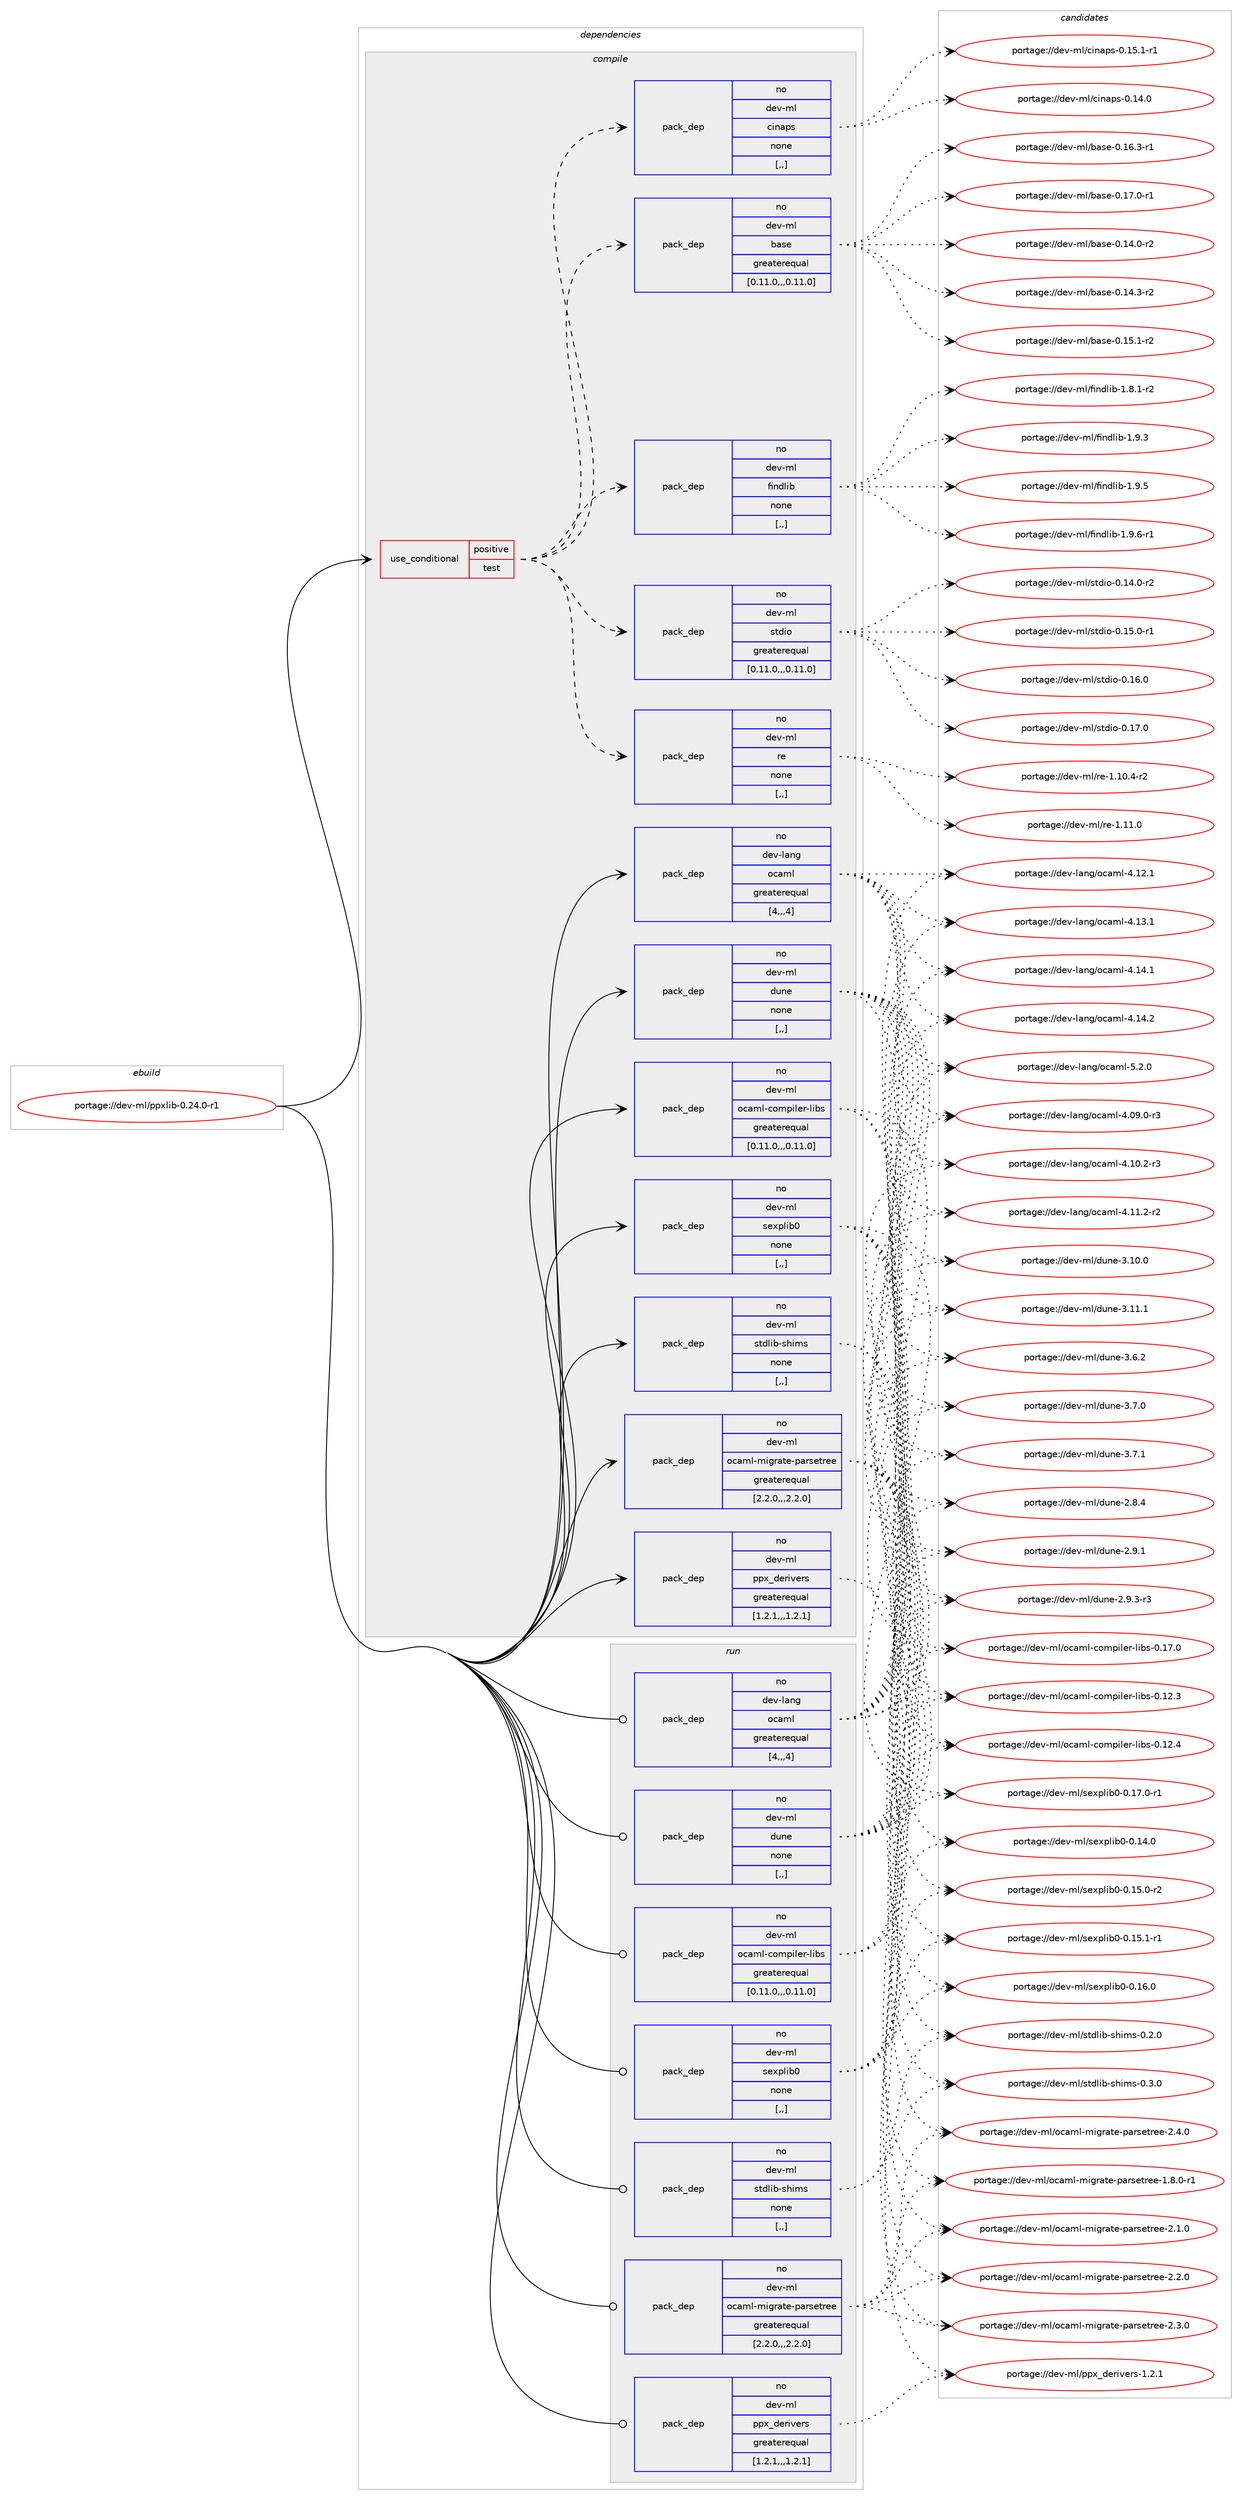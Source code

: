 digraph prolog {

# *************
# Graph options
# *************

newrank=true;
concentrate=true;
compound=true;
graph [rankdir=LR,fontname=Helvetica,fontsize=10,ranksep=1.5];#, ranksep=2.5, nodesep=0.2];
edge  [arrowhead=vee];
node  [fontname=Helvetica,fontsize=10];

# **********
# The ebuild
# **********

subgraph cluster_leftcol {
color=gray;
rank=same;
label=<<i>ebuild</i>>;
id [label="portage://dev-ml/ppxlib-0.24.0-r1", color=red, width=4, href="../dev-ml/ppxlib-0.24.0-r1.svg"];
}

# ****************
# The dependencies
# ****************

subgraph cluster_midcol {
color=gray;
label=<<i>dependencies</i>>;
subgraph cluster_compile {
fillcolor="#eeeeee";
style=filled;
label=<<i>compile</i>>;
subgraph cond28883 {
dependency121241 [label=<<TABLE BORDER="0" CELLBORDER="1" CELLSPACING="0" CELLPADDING="4"><TR><TD ROWSPAN="3" CELLPADDING="10">use_conditional</TD></TR><TR><TD>positive</TD></TR><TR><TD>test</TD></TR></TABLE>>, shape=none, color=red];
subgraph pack91192 {
dependency121242 [label=<<TABLE BORDER="0" CELLBORDER="1" CELLSPACING="0" CELLPADDING="4" WIDTH="220"><TR><TD ROWSPAN="6" CELLPADDING="30">pack_dep</TD></TR><TR><TD WIDTH="110">no</TD></TR><TR><TD>dev-ml</TD></TR><TR><TD>findlib</TD></TR><TR><TD>none</TD></TR><TR><TD>[,,]</TD></TR></TABLE>>, shape=none, color=blue];
}
dependency121241:e -> dependency121242:w [weight=20,style="dashed",arrowhead="vee"];
subgraph pack91193 {
dependency121243 [label=<<TABLE BORDER="0" CELLBORDER="1" CELLSPACING="0" CELLPADDING="4" WIDTH="220"><TR><TD ROWSPAN="6" CELLPADDING="30">pack_dep</TD></TR><TR><TD WIDTH="110">no</TD></TR><TR><TD>dev-ml</TD></TR><TR><TD>base</TD></TR><TR><TD>greaterequal</TD></TR><TR><TD>[0.11.0,,,0.11.0]</TD></TR></TABLE>>, shape=none, color=blue];
}
dependency121241:e -> dependency121243:w [weight=20,style="dashed",arrowhead="vee"];
subgraph pack91194 {
dependency121244 [label=<<TABLE BORDER="0" CELLBORDER="1" CELLSPACING="0" CELLPADDING="4" WIDTH="220"><TR><TD ROWSPAN="6" CELLPADDING="30">pack_dep</TD></TR><TR><TD WIDTH="110">no</TD></TR><TR><TD>dev-ml</TD></TR><TR><TD>cinaps</TD></TR><TR><TD>none</TD></TR><TR><TD>[,,]</TD></TR></TABLE>>, shape=none, color=blue];
}
dependency121241:e -> dependency121244:w [weight=20,style="dashed",arrowhead="vee"];
subgraph pack91195 {
dependency121245 [label=<<TABLE BORDER="0" CELLBORDER="1" CELLSPACING="0" CELLPADDING="4" WIDTH="220"><TR><TD ROWSPAN="6" CELLPADDING="30">pack_dep</TD></TR><TR><TD WIDTH="110">no</TD></TR><TR><TD>dev-ml</TD></TR><TR><TD>re</TD></TR><TR><TD>none</TD></TR><TR><TD>[,,]</TD></TR></TABLE>>, shape=none, color=blue];
}
dependency121241:e -> dependency121245:w [weight=20,style="dashed",arrowhead="vee"];
subgraph pack91196 {
dependency121246 [label=<<TABLE BORDER="0" CELLBORDER="1" CELLSPACING="0" CELLPADDING="4" WIDTH="220"><TR><TD ROWSPAN="6" CELLPADDING="30">pack_dep</TD></TR><TR><TD WIDTH="110">no</TD></TR><TR><TD>dev-ml</TD></TR><TR><TD>stdio</TD></TR><TR><TD>greaterequal</TD></TR><TR><TD>[0.11.0,,,0.11.0]</TD></TR></TABLE>>, shape=none, color=blue];
}
dependency121241:e -> dependency121246:w [weight=20,style="dashed",arrowhead="vee"];
}
id:e -> dependency121241:w [weight=20,style="solid",arrowhead="vee"];
subgraph pack91197 {
dependency121247 [label=<<TABLE BORDER="0" CELLBORDER="1" CELLSPACING="0" CELLPADDING="4" WIDTH="220"><TR><TD ROWSPAN="6" CELLPADDING="30">pack_dep</TD></TR><TR><TD WIDTH="110">no</TD></TR><TR><TD>dev-lang</TD></TR><TR><TD>ocaml</TD></TR><TR><TD>greaterequal</TD></TR><TR><TD>[4,,,4]</TD></TR></TABLE>>, shape=none, color=blue];
}
id:e -> dependency121247:w [weight=20,style="solid",arrowhead="vee"];
subgraph pack91198 {
dependency121248 [label=<<TABLE BORDER="0" CELLBORDER="1" CELLSPACING="0" CELLPADDING="4" WIDTH="220"><TR><TD ROWSPAN="6" CELLPADDING="30">pack_dep</TD></TR><TR><TD WIDTH="110">no</TD></TR><TR><TD>dev-ml</TD></TR><TR><TD>dune</TD></TR><TR><TD>none</TD></TR><TR><TD>[,,]</TD></TR></TABLE>>, shape=none, color=blue];
}
id:e -> dependency121248:w [weight=20,style="solid",arrowhead="vee"];
subgraph pack91199 {
dependency121249 [label=<<TABLE BORDER="0" CELLBORDER="1" CELLSPACING="0" CELLPADDING="4" WIDTH="220"><TR><TD ROWSPAN="6" CELLPADDING="30">pack_dep</TD></TR><TR><TD WIDTH="110">no</TD></TR><TR><TD>dev-ml</TD></TR><TR><TD>ocaml-compiler-libs</TD></TR><TR><TD>greaterequal</TD></TR><TR><TD>[0.11.0,,,0.11.0]</TD></TR></TABLE>>, shape=none, color=blue];
}
id:e -> dependency121249:w [weight=20,style="solid",arrowhead="vee"];
subgraph pack91200 {
dependency121250 [label=<<TABLE BORDER="0" CELLBORDER="1" CELLSPACING="0" CELLPADDING="4" WIDTH="220"><TR><TD ROWSPAN="6" CELLPADDING="30">pack_dep</TD></TR><TR><TD WIDTH="110">no</TD></TR><TR><TD>dev-ml</TD></TR><TR><TD>ocaml-migrate-parsetree</TD></TR><TR><TD>greaterequal</TD></TR><TR><TD>[2.2.0,,,2.2.0]</TD></TR></TABLE>>, shape=none, color=blue];
}
id:e -> dependency121250:w [weight=20,style="solid",arrowhead="vee"];
subgraph pack91201 {
dependency121251 [label=<<TABLE BORDER="0" CELLBORDER="1" CELLSPACING="0" CELLPADDING="4" WIDTH="220"><TR><TD ROWSPAN="6" CELLPADDING="30">pack_dep</TD></TR><TR><TD WIDTH="110">no</TD></TR><TR><TD>dev-ml</TD></TR><TR><TD>ppx_derivers</TD></TR><TR><TD>greaterequal</TD></TR><TR><TD>[1.2.1,,,1.2.1]</TD></TR></TABLE>>, shape=none, color=blue];
}
id:e -> dependency121251:w [weight=20,style="solid",arrowhead="vee"];
subgraph pack91202 {
dependency121252 [label=<<TABLE BORDER="0" CELLBORDER="1" CELLSPACING="0" CELLPADDING="4" WIDTH="220"><TR><TD ROWSPAN="6" CELLPADDING="30">pack_dep</TD></TR><TR><TD WIDTH="110">no</TD></TR><TR><TD>dev-ml</TD></TR><TR><TD>sexplib0</TD></TR><TR><TD>none</TD></TR><TR><TD>[,,]</TD></TR></TABLE>>, shape=none, color=blue];
}
id:e -> dependency121252:w [weight=20,style="solid",arrowhead="vee"];
subgraph pack91203 {
dependency121253 [label=<<TABLE BORDER="0" CELLBORDER="1" CELLSPACING="0" CELLPADDING="4" WIDTH="220"><TR><TD ROWSPAN="6" CELLPADDING="30">pack_dep</TD></TR><TR><TD WIDTH="110">no</TD></TR><TR><TD>dev-ml</TD></TR><TR><TD>stdlib-shims</TD></TR><TR><TD>none</TD></TR><TR><TD>[,,]</TD></TR></TABLE>>, shape=none, color=blue];
}
id:e -> dependency121253:w [weight=20,style="solid",arrowhead="vee"];
}
subgraph cluster_compileandrun {
fillcolor="#eeeeee";
style=filled;
label=<<i>compile and run</i>>;
}
subgraph cluster_run {
fillcolor="#eeeeee";
style=filled;
label=<<i>run</i>>;
subgraph pack91204 {
dependency121254 [label=<<TABLE BORDER="0" CELLBORDER="1" CELLSPACING="0" CELLPADDING="4" WIDTH="220"><TR><TD ROWSPAN="6" CELLPADDING="30">pack_dep</TD></TR><TR><TD WIDTH="110">no</TD></TR><TR><TD>dev-lang</TD></TR><TR><TD>ocaml</TD></TR><TR><TD>greaterequal</TD></TR><TR><TD>[4,,,4]</TD></TR></TABLE>>, shape=none, color=blue];
}
id:e -> dependency121254:w [weight=20,style="solid",arrowhead="odot"];
subgraph pack91205 {
dependency121255 [label=<<TABLE BORDER="0" CELLBORDER="1" CELLSPACING="0" CELLPADDING="4" WIDTH="220"><TR><TD ROWSPAN="6" CELLPADDING="30">pack_dep</TD></TR><TR><TD WIDTH="110">no</TD></TR><TR><TD>dev-ml</TD></TR><TR><TD>dune</TD></TR><TR><TD>none</TD></TR><TR><TD>[,,]</TD></TR></TABLE>>, shape=none, color=blue];
}
id:e -> dependency121255:w [weight=20,style="solid",arrowhead="odot"];
subgraph pack91206 {
dependency121256 [label=<<TABLE BORDER="0" CELLBORDER="1" CELLSPACING="0" CELLPADDING="4" WIDTH="220"><TR><TD ROWSPAN="6" CELLPADDING="30">pack_dep</TD></TR><TR><TD WIDTH="110">no</TD></TR><TR><TD>dev-ml</TD></TR><TR><TD>ocaml-compiler-libs</TD></TR><TR><TD>greaterequal</TD></TR><TR><TD>[0.11.0,,,0.11.0]</TD></TR></TABLE>>, shape=none, color=blue];
}
id:e -> dependency121256:w [weight=20,style="solid",arrowhead="odot"];
subgraph pack91207 {
dependency121257 [label=<<TABLE BORDER="0" CELLBORDER="1" CELLSPACING="0" CELLPADDING="4" WIDTH="220"><TR><TD ROWSPAN="6" CELLPADDING="30">pack_dep</TD></TR><TR><TD WIDTH="110">no</TD></TR><TR><TD>dev-ml</TD></TR><TR><TD>ocaml-migrate-parsetree</TD></TR><TR><TD>greaterequal</TD></TR><TR><TD>[2.2.0,,,2.2.0]</TD></TR></TABLE>>, shape=none, color=blue];
}
id:e -> dependency121257:w [weight=20,style="solid",arrowhead="odot"];
subgraph pack91208 {
dependency121258 [label=<<TABLE BORDER="0" CELLBORDER="1" CELLSPACING="0" CELLPADDING="4" WIDTH="220"><TR><TD ROWSPAN="6" CELLPADDING="30">pack_dep</TD></TR><TR><TD WIDTH="110">no</TD></TR><TR><TD>dev-ml</TD></TR><TR><TD>ppx_derivers</TD></TR><TR><TD>greaterequal</TD></TR><TR><TD>[1.2.1,,,1.2.1]</TD></TR></TABLE>>, shape=none, color=blue];
}
id:e -> dependency121258:w [weight=20,style="solid",arrowhead="odot"];
subgraph pack91209 {
dependency121259 [label=<<TABLE BORDER="0" CELLBORDER="1" CELLSPACING="0" CELLPADDING="4" WIDTH="220"><TR><TD ROWSPAN="6" CELLPADDING="30">pack_dep</TD></TR><TR><TD WIDTH="110">no</TD></TR><TR><TD>dev-ml</TD></TR><TR><TD>sexplib0</TD></TR><TR><TD>none</TD></TR><TR><TD>[,,]</TD></TR></TABLE>>, shape=none, color=blue];
}
id:e -> dependency121259:w [weight=20,style="solid",arrowhead="odot"];
subgraph pack91210 {
dependency121260 [label=<<TABLE BORDER="0" CELLBORDER="1" CELLSPACING="0" CELLPADDING="4" WIDTH="220"><TR><TD ROWSPAN="6" CELLPADDING="30">pack_dep</TD></TR><TR><TD WIDTH="110">no</TD></TR><TR><TD>dev-ml</TD></TR><TR><TD>stdlib-shims</TD></TR><TR><TD>none</TD></TR><TR><TD>[,,]</TD></TR></TABLE>>, shape=none, color=blue];
}
id:e -> dependency121260:w [weight=20,style="solid",arrowhead="odot"];
}
}

# **************
# The candidates
# **************

subgraph cluster_choices {
rank=same;
color=gray;
label=<<i>candidates</i>>;

subgraph choice91192 {
color=black;
nodesep=1;
choice1001011184510910847102105110100108105984549465646494511450 [label="portage://dev-ml/findlib-1.8.1-r2", color=red, width=4,href="../dev-ml/findlib-1.8.1-r2.svg"];
choice100101118451091084710210511010010810598454946574651 [label="portage://dev-ml/findlib-1.9.3", color=red, width=4,href="../dev-ml/findlib-1.9.3.svg"];
choice100101118451091084710210511010010810598454946574653 [label="portage://dev-ml/findlib-1.9.5", color=red, width=4,href="../dev-ml/findlib-1.9.5.svg"];
choice1001011184510910847102105110100108105984549465746544511449 [label="portage://dev-ml/findlib-1.9.6-r1", color=red, width=4,href="../dev-ml/findlib-1.9.6-r1.svg"];
dependency121242:e -> choice1001011184510910847102105110100108105984549465646494511450:w [style=dotted,weight="100"];
dependency121242:e -> choice100101118451091084710210511010010810598454946574651:w [style=dotted,weight="100"];
dependency121242:e -> choice100101118451091084710210511010010810598454946574653:w [style=dotted,weight="100"];
dependency121242:e -> choice1001011184510910847102105110100108105984549465746544511449:w [style=dotted,weight="100"];
}
subgraph choice91193 {
color=black;
nodesep=1;
choice10010111845109108479897115101454846495246484511450 [label="portage://dev-ml/base-0.14.0-r2", color=red, width=4,href="../dev-ml/base-0.14.0-r2.svg"];
choice10010111845109108479897115101454846495246514511450 [label="portage://dev-ml/base-0.14.3-r2", color=red, width=4,href="../dev-ml/base-0.14.3-r2.svg"];
choice10010111845109108479897115101454846495346494511450 [label="portage://dev-ml/base-0.15.1-r2", color=red, width=4,href="../dev-ml/base-0.15.1-r2.svg"];
choice10010111845109108479897115101454846495446514511449 [label="portage://dev-ml/base-0.16.3-r1", color=red, width=4,href="../dev-ml/base-0.16.3-r1.svg"];
choice10010111845109108479897115101454846495546484511449 [label="portage://dev-ml/base-0.17.0-r1", color=red, width=4,href="../dev-ml/base-0.17.0-r1.svg"];
dependency121243:e -> choice10010111845109108479897115101454846495246484511450:w [style=dotted,weight="100"];
dependency121243:e -> choice10010111845109108479897115101454846495246514511450:w [style=dotted,weight="100"];
dependency121243:e -> choice10010111845109108479897115101454846495346494511450:w [style=dotted,weight="100"];
dependency121243:e -> choice10010111845109108479897115101454846495446514511449:w [style=dotted,weight="100"];
dependency121243:e -> choice10010111845109108479897115101454846495546484511449:w [style=dotted,weight="100"];
}
subgraph choice91194 {
color=black;
nodesep=1;
choice1001011184510910847991051109711211545484649524648 [label="portage://dev-ml/cinaps-0.14.0", color=red, width=4,href="../dev-ml/cinaps-0.14.0.svg"];
choice10010111845109108479910511097112115454846495346494511449 [label="portage://dev-ml/cinaps-0.15.1-r1", color=red, width=4,href="../dev-ml/cinaps-0.15.1-r1.svg"];
dependency121244:e -> choice1001011184510910847991051109711211545484649524648:w [style=dotted,weight="100"];
dependency121244:e -> choice10010111845109108479910511097112115454846495346494511449:w [style=dotted,weight="100"];
}
subgraph choice91195 {
color=black;
nodesep=1;
choice1001011184510910847114101454946494846524511450 [label="portage://dev-ml/re-1.10.4-r2", color=red, width=4,href="../dev-ml/re-1.10.4-r2.svg"];
choice100101118451091084711410145494649494648 [label="portage://dev-ml/re-1.11.0", color=red, width=4,href="../dev-ml/re-1.11.0.svg"];
dependency121245:e -> choice1001011184510910847114101454946494846524511450:w [style=dotted,weight="100"];
dependency121245:e -> choice100101118451091084711410145494649494648:w [style=dotted,weight="100"];
}
subgraph choice91196 {
color=black;
nodesep=1;
choice1001011184510910847115116100105111454846495246484511450 [label="portage://dev-ml/stdio-0.14.0-r2", color=red, width=4,href="../dev-ml/stdio-0.14.0-r2.svg"];
choice1001011184510910847115116100105111454846495346484511449 [label="portage://dev-ml/stdio-0.15.0-r1", color=red, width=4,href="../dev-ml/stdio-0.15.0-r1.svg"];
choice100101118451091084711511610010511145484649544648 [label="portage://dev-ml/stdio-0.16.0", color=red, width=4,href="../dev-ml/stdio-0.16.0.svg"];
choice100101118451091084711511610010511145484649554648 [label="portage://dev-ml/stdio-0.17.0", color=red, width=4,href="../dev-ml/stdio-0.17.0.svg"];
dependency121246:e -> choice1001011184510910847115116100105111454846495246484511450:w [style=dotted,weight="100"];
dependency121246:e -> choice1001011184510910847115116100105111454846495346484511449:w [style=dotted,weight="100"];
dependency121246:e -> choice100101118451091084711511610010511145484649544648:w [style=dotted,weight="100"];
dependency121246:e -> choice100101118451091084711511610010511145484649554648:w [style=dotted,weight="100"];
}
subgraph choice91197 {
color=black;
nodesep=1;
choice1001011184510897110103471119997109108455246485746484511451 [label="portage://dev-lang/ocaml-4.09.0-r3", color=red, width=4,href="../dev-lang/ocaml-4.09.0-r3.svg"];
choice1001011184510897110103471119997109108455246494846504511451 [label="portage://dev-lang/ocaml-4.10.2-r3", color=red, width=4,href="../dev-lang/ocaml-4.10.2-r3.svg"];
choice1001011184510897110103471119997109108455246494946504511450 [label="portage://dev-lang/ocaml-4.11.2-r2", color=red, width=4,href="../dev-lang/ocaml-4.11.2-r2.svg"];
choice100101118451089711010347111999710910845524649504649 [label="portage://dev-lang/ocaml-4.12.1", color=red, width=4,href="../dev-lang/ocaml-4.12.1.svg"];
choice100101118451089711010347111999710910845524649514649 [label="portage://dev-lang/ocaml-4.13.1", color=red, width=4,href="../dev-lang/ocaml-4.13.1.svg"];
choice100101118451089711010347111999710910845524649524649 [label="portage://dev-lang/ocaml-4.14.1", color=red, width=4,href="../dev-lang/ocaml-4.14.1.svg"];
choice100101118451089711010347111999710910845524649524650 [label="portage://dev-lang/ocaml-4.14.2", color=red, width=4,href="../dev-lang/ocaml-4.14.2.svg"];
choice1001011184510897110103471119997109108455346504648 [label="portage://dev-lang/ocaml-5.2.0", color=red, width=4,href="../dev-lang/ocaml-5.2.0.svg"];
dependency121247:e -> choice1001011184510897110103471119997109108455246485746484511451:w [style=dotted,weight="100"];
dependency121247:e -> choice1001011184510897110103471119997109108455246494846504511451:w [style=dotted,weight="100"];
dependency121247:e -> choice1001011184510897110103471119997109108455246494946504511450:w [style=dotted,weight="100"];
dependency121247:e -> choice100101118451089711010347111999710910845524649504649:w [style=dotted,weight="100"];
dependency121247:e -> choice100101118451089711010347111999710910845524649514649:w [style=dotted,weight="100"];
dependency121247:e -> choice100101118451089711010347111999710910845524649524649:w [style=dotted,weight="100"];
dependency121247:e -> choice100101118451089711010347111999710910845524649524650:w [style=dotted,weight="100"];
dependency121247:e -> choice1001011184510897110103471119997109108455346504648:w [style=dotted,weight="100"];
}
subgraph choice91198 {
color=black;
nodesep=1;
choice1001011184510910847100117110101455046564652 [label="portage://dev-ml/dune-2.8.4", color=red, width=4,href="../dev-ml/dune-2.8.4.svg"];
choice1001011184510910847100117110101455046574649 [label="portage://dev-ml/dune-2.9.1", color=red, width=4,href="../dev-ml/dune-2.9.1.svg"];
choice10010111845109108471001171101014550465746514511451 [label="portage://dev-ml/dune-2.9.3-r3", color=red, width=4,href="../dev-ml/dune-2.9.3-r3.svg"];
choice100101118451091084710011711010145514649484648 [label="portage://dev-ml/dune-3.10.0", color=red, width=4,href="../dev-ml/dune-3.10.0.svg"];
choice100101118451091084710011711010145514649494649 [label="portage://dev-ml/dune-3.11.1", color=red, width=4,href="../dev-ml/dune-3.11.1.svg"];
choice1001011184510910847100117110101455146544650 [label="portage://dev-ml/dune-3.6.2", color=red, width=4,href="../dev-ml/dune-3.6.2.svg"];
choice1001011184510910847100117110101455146554648 [label="portage://dev-ml/dune-3.7.0", color=red, width=4,href="../dev-ml/dune-3.7.0.svg"];
choice1001011184510910847100117110101455146554649 [label="portage://dev-ml/dune-3.7.1", color=red, width=4,href="../dev-ml/dune-3.7.1.svg"];
dependency121248:e -> choice1001011184510910847100117110101455046564652:w [style=dotted,weight="100"];
dependency121248:e -> choice1001011184510910847100117110101455046574649:w [style=dotted,weight="100"];
dependency121248:e -> choice10010111845109108471001171101014550465746514511451:w [style=dotted,weight="100"];
dependency121248:e -> choice100101118451091084710011711010145514649484648:w [style=dotted,weight="100"];
dependency121248:e -> choice100101118451091084710011711010145514649494649:w [style=dotted,weight="100"];
dependency121248:e -> choice1001011184510910847100117110101455146544650:w [style=dotted,weight="100"];
dependency121248:e -> choice1001011184510910847100117110101455146554648:w [style=dotted,weight="100"];
dependency121248:e -> choice1001011184510910847100117110101455146554649:w [style=dotted,weight="100"];
}
subgraph choice91199 {
color=black;
nodesep=1;
choice100101118451091084711199971091084599111109112105108101114451081059811545484649504651 [label="portage://dev-ml/ocaml-compiler-libs-0.12.3", color=red, width=4,href="../dev-ml/ocaml-compiler-libs-0.12.3.svg"];
choice100101118451091084711199971091084599111109112105108101114451081059811545484649504652 [label="portage://dev-ml/ocaml-compiler-libs-0.12.4", color=red, width=4,href="../dev-ml/ocaml-compiler-libs-0.12.4.svg"];
choice100101118451091084711199971091084599111109112105108101114451081059811545484649554648 [label="portage://dev-ml/ocaml-compiler-libs-0.17.0", color=red, width=4,href="../dev-ml/ocaml-compiler-libs-0.17.0.svg"];
dependency121249:e -> choice100101118451091084711199971091084599111109112105108101114451081059811545484649504651:w [style=dotted,weight="100"];
dependency121249:e -> choice100101118451091084711199971091084599111109112105108101114451081059811545484649504652:w [style=dotted,weight="100"];
dependency121249:e -> choice100101118451091084711199971091084599111109112105108101114451081059811545484649554648:w [style=dotted,weight="100"];
}
subgraph choice91200 {
color=black;
nodesep=1;
choice10010111845109108471119997109108451091051031149711610145112971141151011161141011014549465646484511449 [label="portage://dev-ml/ocaml-migrate-parsetree-1.8.0-r1", color=red, width=4,href="../dev-ml/ocaml-migrate-parsetree-1.8.0-r1.svg"];
choice1001011184510910847111999710910845109105103114971161014511297114115101116114101101455046494648 [label="portage://dev-ml/ocaml-migrate-parsetree-2.1.0", color=red, width=4,href="../dev-ml/ocaml-migrate-parsetree-2.1.0.svg"];
choice1001011184510910847111999710910845109105103114971161014511297114115101116114101101455046504648 [label="portage://dev-ml/ocaml-migrate-parsetree-2.2.0", color=red, width=4,href="../dev-ml/ocaml-migrate-parsetree-2.2.0.svg"];
choice1001011184510910847111999710910845109105103114971161014511297114115101116114101101455046514648 [label="portage://dev-ml/ocaml-migrate-parsetree-2.3.0", color=red, width=4,href="../dev-ml/ocaml-migrate-parsetree-2.3.0.svg"];
choice1001011184510910847111999710910845109105103114971161014511297114115101116114101101455046524648 [label="portage://dev-ml/ocaml-migrate-parsetree-2.4.0", color=red, width=4,href="../dev-ml/ocaml-migrate-parsetree-2.4.0.svg"];
dependency121250:e -> choice10010111845109108471119997109108451091051031149711610145112971141151011161141011014549465646484511449:w [style=dotted,weight="100"];
dependency121250:e -> choice1001011184510910847111999710910845109105103114971161014511297114115101116114101101455046494648:w [style=dotted,weight="100"];
dependency121250:e -> choice1001011184510910847111999710910845109105103114971161014511297114115101116114101101455046504648:w [style=dotted,weight="100"];
dependency121250:e -> choice1001011184510910847111999710910845109105103114971161014511297114115101116114101101455046514648:w [style=dotted,weight="100"];
dependency121250:e -> choice1001011184510910847111999710910845109105103114971161014511297114115101116114101101455046524648:w [style=dotted,weight="100"];
}
subgraph choice91201 {
color=black;
nodesep=1;
choice100101118451091084711211212095100101114105118101114115454946504649 [label="portage://dev-ml/ppx_derivers-1.2.1", color=red, width=4,href="../dev-ml/ppx_derivers-1.2.1.svg"];
dependency121251:e -> choice100101118451091084711211212095100101114105118101114115454946504649:w [style=dotted,weight="100"];
}
subgraph choice91202 {
color=black;
nodesep=1;
choice1001011184510910847115101120112108105984845484649524648 [label="portage://dev-ml/sexplib0-0.14.0", color=red, width=4,href="../dev-ml/sexplib0-0.14.0.svg"];
choice10010111845109108471151011201121081059848454846495346484511450 [label="portage://dev-ml/sexplib0-0.15.0-r2", color=red, width=4,href="../dev-ml/sexplib0-0.15.0-r2.svg"];
choice10010111845109108471151011201121081059848454846495346494511449 [label="portage://dev-ml/sexplib0-0.15.1-r1", color=red, width=4,href="../dev-ml/sexplib0-0.15.1-r1.svg"];
choice1001011184510910847115101120112108105984845484649544648 [label="portage://dev-ml/sexplib0-0.16.0", color=red, width=4,href="../dev-ml/sexplib0-0.16.0.svg"];
choice10010111845109108471151011201121081059848454846495546484511449 [label="portage://dev-ml/sexplib0-0.17.0-r1", color=red, width=4,href="../dev-ml/sexplib0-0.17.0-r1.svg"];
dependency121252:e -> choice1001011184510910847115101120112108105984845484649524648:w [style=dotted,weight="100"];
dependency121252:e -> choice10010111845109108471151011201121081059848454846495346484511450:w [style=dotted,weight="100"];
dependency121252:e -> choice10010111845109108471151011201121081059848454846495346494511449:w [style=dotted,weight="100"];
dependency121252:e -> choice1001011184510910847115101120112108105984845484649544648:w [style=dotted,weight="100"];
dependency121252:e -> choice10010111845109108471151011201121081059848454846495546484511449:w [style=dotted,weight="100"];
}
subgraph choice91203 {
color=black;
nodesep=1;
choice10010111845109108471151161001081059845115104105109115454846504648 [label="portage://dev-ml/stdlib-shims-0.2.0", color=red, width=4,href="../dev-ml/stdlib-shims-0.2.0.svg"];
choice10010111845109108471151161001081059845115104105109115454846514648 [label="portage://dev-ml/stdlib-shims-0.3.0", color=red, width=4,href="../dev-ml/stdlib-shims-0.3.0.svg"];
dependency121253:e -> choice10010111845109108471151161001081059845115104105109115454846504648:w [style=dotted,weight="100"];
dependency121253:e -> choice10010111845109108471151161001081059845115104105109115454846514648:w [style=dotted,weight="100"];
}
subgraph choice91204 {
color=black;
nodesep=1;
choice1001011184510897110103471119997109108455246485746484511451 [label="portage://dev-lang/ocaml-4.09.0-r3", color=red, width=4,href="../dev-lang/ocaml-4.09.0-r3.svg"];
choice1001011184510897110103471119997109108455246494846504511451 [label="portage://dev-lang/ocaml-4.10.2-r3", color=red, width=4,href="../dev-lang/ocaml-4.10.2-r3.svg"];
choice1001011184510897110103471119997109108455246494946504511450 [label="portage://dev-lang/ocaml-4.11.2-r2", color=red, width=4,href="../dev-lang/ocaml-4.11.2-r2.svg"];
choice100101118451089711010347111999710910845524649504649 [label="portage://dev-lang/ocaml-4.12.1", color=red, width=4,href="../dev-lang/ocaml-4.12.1.svg"];
choice100101118451089711010347111999710910845524649514649 [label="portage://dev-lang/ocaml-4.13.1", color=red, width=4,href="../dev-lang/ocaml-4.13.1.svg"];
choice100101118451089711010347111999710910845524649524649 [label="portage://dev-lang/ocaml-4.14.1", color=red, width=4,href="../dev-lang/ocaml-4.14.1.svg"];
choice100101118451089711010347111999710910845524649524650 [label="portage://dev-lang/ocaml-4.14.2", color=red, width=4,href="../dev-lang/ocaml-4.14.2.svg"];
choice1001011184510897110103471119997109108455346504648 [label="portage://dev-lang/ocaml-5.2.0", color=red, width=4,href="../dev-lang/ocaml-5.2.0.svg"];
dependency121254:e -> choice1001011184510897110103471119997109108455246485746484511451:w [style=dotted,weight="100"];
dependency121254:e -> choice1001011184510897110103471119997109108455246494846504511451:w [style=dotted,weight="100"];
dependency121254:e -> choice1001011184510897110103471119997109108455246494946504511450:w [style=dotted,weight="100"];
dependency121254:e -> choice100101118451089711010347111999710910845524649504649:w [style=dotted,weight="100"];
dependency121254:e -> choice100101118451089711010347111999710910845524649514649:w [style=dotted,weight="100"];
dependency121254:e -> choice100101118451089711010347111999710910845524649524649:w [style=dotted,weight="100"];
dependency121254:e -> choice100101118451089711010347111999710910845524649524650:w [style=dotted,weight="100"];
dependency121254:e -> choice1001011184510897110103471119997109108455346504648:w [style=dotted,weight="100"];
}
subgraph choice91205 {
color=black;
nodesep=1;
choice1001011184510910847100117110101455046564652 [label="portage://dev-ml/dune-2.8.4", color=red, width=4,href="../dev-ml/dune-2.8.4.svg"];
choice1001011184510910847100117110101455046574649 [label="portage://dev-ml/dune-2.9.1", color=red, width=4,href="../dev-ml/dune-2.9.1.svg"];
choice10010111845109108471001171101014550465746514511451 [label="portage://dev-ml/dune-2.9.3-r3", color=red, width=4,href="../dev-ml/dune-2.9.3-r3.svg"];
choice100101118451091084710011711010145514649484648 [label="portage://dev-ml/dune-3.10.0", color=red, width=4,href="../dev-ml/dune-3.10.0.svg"];
choice100101118451091084710011711010145514649494649 [label="portage://dev-ml/dune-3.11.1", color=red, width=4,href="../dev-ml/dune-3.11.1.svg"];
choice1001011184510910847100117110101455146544650 [label="portage://dev-ml/dune-3.6.2", color=red, width=4,href="../dev-ml/dune-3.6.2.svg"];
choice1001011184510910847100117110101455146554648 [label="portage://dev-ml/dune-3.7.0", color=red, width=4,href="../dev-ml/dune-3.7.0.svg"];
choice1001011184510910847100117110101455146554649 [label="portage://dev-ml/dune-3.7.1", color=red, width=4,href="../dev-ml/dune-3.7.1.svg"];
dependency121255:e -> choice1001011184510910847100117110101455046564652:w [style=dotted,weight="100"];
dependency121255:e -> choice1001011184510910847100117110101455046574649:w [style=dotted,weight="100"];
dependency121255:e -> choice10010111845109108471001171101014550465746514511451:w [style=dotted,weight="100"];
dependency121255:e -> choice100101118451091084710011711010145514649484648:w [style=dotted,weight="100"];
dependency121255:e -> choice100101118451091084710011711010145514649494649:w [style=dotted,weight="100"];
dependency121255:e -> choice1001011184510910847100117110101455146544650:w [style=dotted,weight="100"];
dependency121255:e -> choice1001011184510910847100117110101455146554648:w [style=dotted,weight="100"];
dependency121255:e -> choice1001011184510910847100117110101455146554649:w [style=dotted,weight="100"];
}
subgraph choice91206 {
color=black;
nodesep=1;
choice100101118451091084711199971091084599111109112105108101114451081059811545484649504651 [label="portage://dev-ml/ocaml-compiler-libs-0.12.3", color=red, width=4,href="../dev-ml/ocaml-compiler-libs-0.12.3.svg"];
choice100101118451091084711199971091084599111109112105108101114451081059811545484649504652 [label="portage://dev-ml/ocaml-compiler-libs-0.12.4", color=red, width=4,href="../dev-ml/ocaml-compiler-libs-0.12.4.svg"];
choice100101118451091084711199971091084599111109112105108101114451081059811545484649554648 [label="portage://dev-ml/ocaml-compiler-libs-0.17.0", color=red, width=4,href="../dev-ml/ocaml-compiler-libs-0.17.0.svg"];
dependency121256:e -> choice100101118451091084711199971091084599111109112105108101114451081059811545484649504651:w [style=dotted,weight="100"];
dependency121256:e -> choice100101118451091084711199971091084599111109112105108101114451081059811545484649504652:w [style=dotted,weight="100"];
dependency121256:e -> choice100101118451091084711199971091084599111109112105108101114451081059811545484649554648:w [style=dotted,weight="100"];
}
subgraph choice91207 {
color=black;
nodesep=1;
choice10010111845109108471119997109108451091051031149711610145112971141151011161141011014549465646484511449 [label="portage://dev-ml/ocaml-migrate-parsetree-1.8.0-r1", color=red, width=4,href="../dev-ml/ocaml-migrate-parsetree-1.8.0-r1.svg"];
choice1001011184510910847111999710910845109105103114971161014511297114115101116114101101455046494648 [label="portage://dev-ml/ocaml-migrate-parsetree-2.1.0", color=red, width=4,href="../dev-ml/ocaml-migrate-parsetree-2.1.0.svg"];
choice1001011184510910847111999710910845109105103114971161014511297114115101116114101101455046504648 [label="portage://dev-ml/ocaml-migrate-parsetree-2.2.0", color=red, width=4,href="../dev-ml/ocaml-migrate-parsetree-2.2.0.svg"];
choice1001011184510910847111999710910845109105103114971161014511297114115101116114101101455046514648 [label="portage://dev-ml/ocaml-migrate-parsetree-2.3.0", color=red, width=4,href="../dev-ml/ocaml-migrate-parsetree-2.3.0.svg"];
choice1001011184510910847111999710910845109105103114971161014511297114115101116114101101455046524648 [label="portage://dev-ml/ocaml-migrate-parsetree-2.4.0", color=red, width=4,href="../dev-ml/ocaml-migrate-parsetree-2.4.0.svg"];
dependency121257:e -> choice10010111845109108471119997109108451091051031149711610145112971141151011161141011014549465646484511449:w [style=dotted,weight="100"];
dependency121257:e -> choice1001011184510910847111999710910845109105103114971161014511297114115101116114101101455046494648:w [style=dotted,weight="100"];
dependency121257:e -> choice1001011184510910847111999710910845109105103114971161014511297114115101116114101101455046504648:w [style=dotted,weight="100"];
dependency121257:e -> choice1001011184510910847111999710910845109105103114971161014511297114115101116114101101455046514648:w [style=dotted,weight="100"];
dependency121257:e -> choice1001011184510910847111999710910845109105103114971161014511297114115101116114101101455046524648:w [style=dotted,weight="100"];
}
subgraph choice91208 {
color=black;
nodesep=1;
choice100101118451091084711211212095100101114105118101114115454946504649 [label="portage://dev-ml/ppx_derivers-1.2.1", color=red, width=4,href="../dev-ml/ppx_derivers-1.2.1.svg"];
dependency121258:e -> choice100101118451091084711211212095100101114105118101114115454946504649:w [style=dotted,weight="100"];
}
subgraph choice91209 {
color=black;
nodesep=1;
choice1001011184510910847115101120112108105984845484649524648 [label="portage://dev-ml/sexplib0-0.14.0", color=red, width=4,href="../dev-ml/sexplib0-0.14.0.svg"];
choice10010111845109108471151011201121081059848454846495346484511450 [label="portage://dev-ml/sexplib0-0.15.0-r2", color=red, width=4,href="../dev-ml/sexplib0-0.15.0-r2.svg"];
choice10010111845109108471151011201121081059848454846495346494511449 [label="portage://dev-ml/sexplib0-0.15.1-r1", color=red, width=4,href="../dev-ml/sexplib0-0.15.1-r1.svg"];
choice1001011184510910847115101120112108105984845484649544648 [label="portage://dev-ml/sexplib0-0.16.0", color=red, width=4,href="../dev-ml/sexplib0-0.16.0.svg"];
choice10010111845109108471151011201121081059848454846495546484511449 [label="portage://dev-ml/sexplib0-0.17.0-r1", color=red, width=4,href="../dev-ml/sexplib0-0.17.0-r1.svg"];
dependency121259:e -> choice1001011184510910847115101120112108105984845484649524648:w [style=dotted,weight="100"];
dependency121259:e -> choice10010111845109108471151011201121081059848454846495346484511450:w [style=dotted,weight="100"];
dependency121259:e -> choice10010111845109108471151011201121081059848454846495346494511449:w [style=dotted,weight="100"];
dependency121259:e -> choice1001011184510910847115101120112108105984845484649544648:w [style=dotted,weight="100"];
dependency121259:e -> choice10010111845109108471151011201121081059848454846495546484511449:w [style=dotted,weight="100"];
}
subgraph choice91210 {
color=black;
nodesep=1;
choice10010111845109108471151161001081059845115104105109115454846504648 [label="portage://dev-ml/stdlib-shims-0.2.0", color=red, width=4,href="../dev-ml/stdlib-shims-0.2.0.svg"];
choice10010111845109108471151161001081059845115104105109115454846514648 [label="portage://dev-ml/stdlib-shims-0.3.0", color=red, width=4,href="../dev-ml/stdlib-shims-0.3.0.svg"];
dependency121260:e -> choice10010111845109108471151161001081059845115104105109115454846504648:w [style=dotted,weight="100"];
dependency121260:e -> choice10010111845109108471151161001081059845115104105109115454846514648:w [style=dotted,weight="100"];
}
}

}
